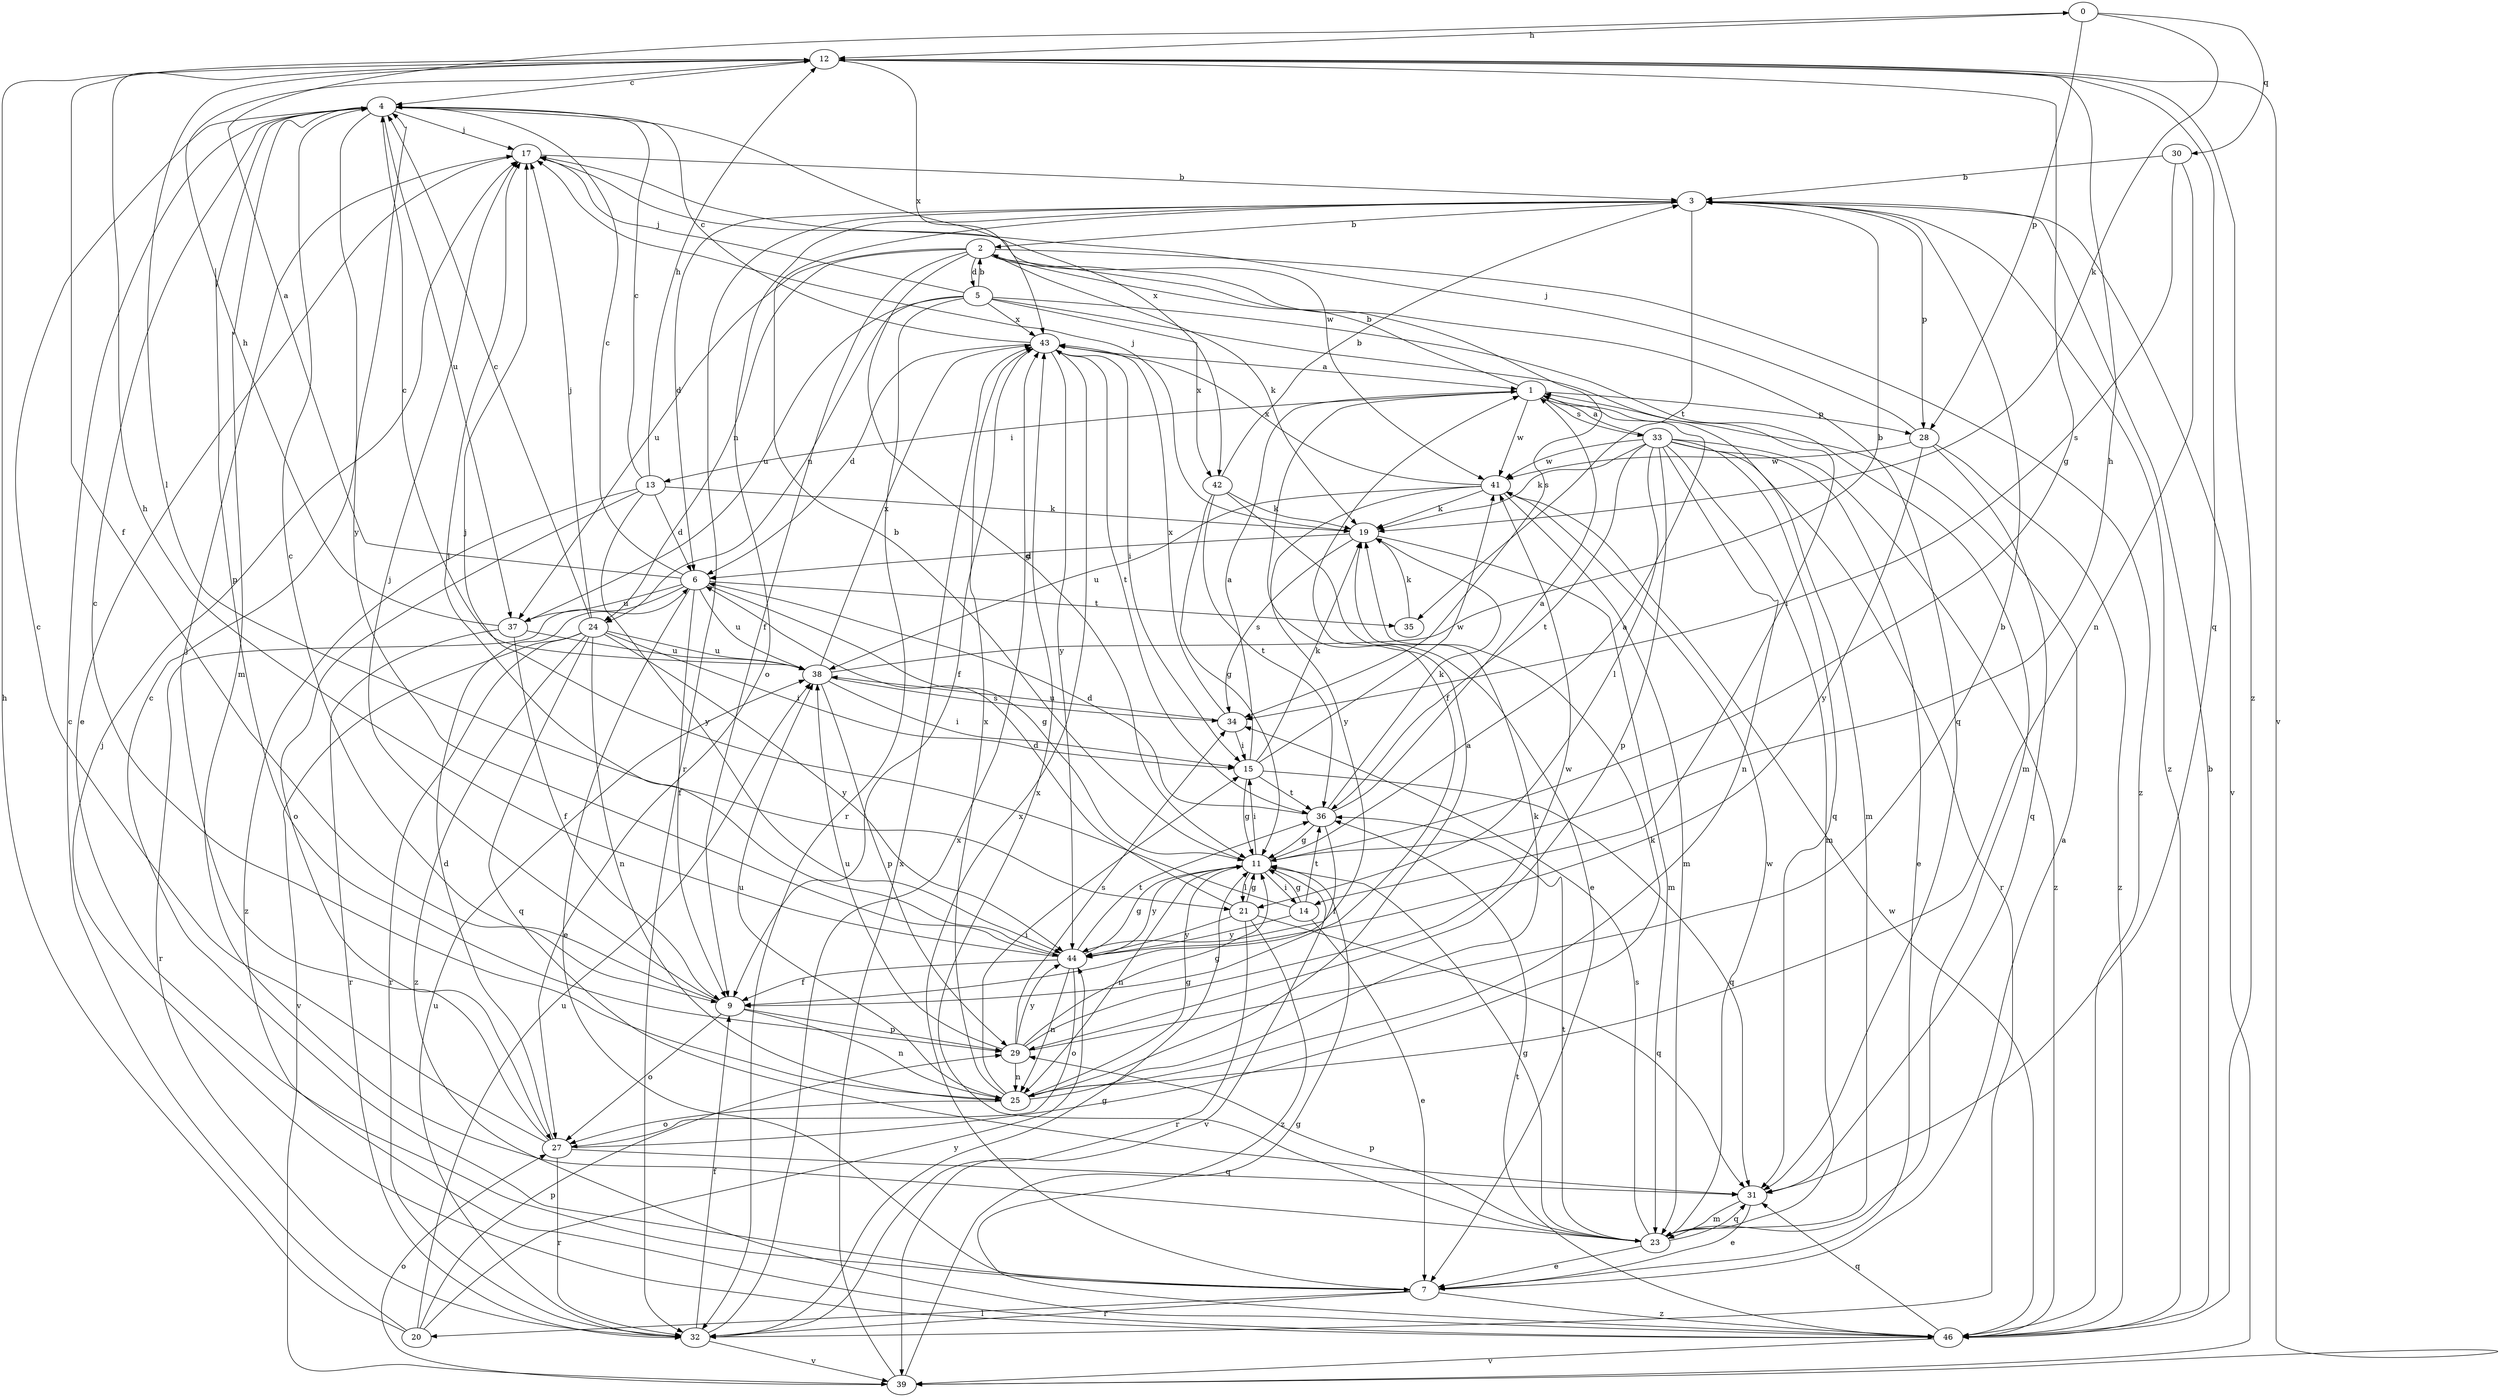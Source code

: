 strict digraph  {
0;
1;
2;
3;
4;
5;
6;
7;
9;
11;
12;
13;
14;
15;
17;
19;
20;
21;
23;
24;
25;
27;
28;
29;
30;
31;
32;
33;
34;
35;
36;
37;
38;
39;
41;
42;
43;
44;
46;
0 -> 12  [label=h];
0 -> 19  [label=k];
0 -> 28  [label=p];
0 -> 30  [label=q];
1 -> 2  [label=b];
1 -> 9  [label=f];
1 -> 13  [label=i];
1 -> 23  [label=m];
1 -> 28  [label=p];
1 -> 33  [label=s];
1 -> 41  [label=w];
2 -> 5  [label=d];
2 -> 9  [label=f];
2 -> 11  [label=g];
2 -> 19  [label=k];
2 -> 24  [label=n];
2 -> 31  [label=q];
2 -> 34  [label=s];
2 -> 37  [label=u];
2 -> 46  [label=z];
3 -> 2  [label=b];
3 -> 6  [label=d];
3 -> 27  [label=o];
3 -> 28  [label=p];
3 -> 32  [label=r];
3 -> 35  [label=t];
3 -> 39  [label=v];
3 -> 46  [label=z];
4 -> 17  [label=j];
4 -> 23  [label=m];
4 -> 29  [label=p];
4 -> 37  [label=u];
4 -> 42  [label=x];
4 -> 44  [label=y];
5 -> 2  [label=b];
5 -> 14  [label=i];
5 -> 17  [label=j];
5 -> 23  [label=m];
5 -> 24  [label=n];
5 -> 32  [label=r];
5 -> 37  [label=u];
5 -> 42  [label=x];
5 -> 43  [label=x];
6 -> 0  [label=a];
6 -> 4  [label=c];
6 -> 7  [label=e];
6 -> 9  [label=f];
6 -> 11  [label=g];
6 -> 32  [label=r];
6 -> 35  [label=t];
6 -> 37  [label=u];
6 -> 38  [label=u];
7 -> 1  [label=a];
7 -> 4  [label=c];
7 -> 20  [label=l];
7 -> 32  [label=r];
7 -> 43  [label=x];
7 -> 46  [label=z];
9 -> 4  [label=c];
9 -> 17  [label=j];
9 -> 25  [label=n];
9 -> 27  [label=o];
9 -> 29  [label=p];
11 -> 1  [label=a];
11 -> 3  [label=b];
11 -> 12  [label=h];
11 -> 14  [label=i];
11 -> 15  [label=i];
11 -> 21  [label=l];
11 -> 25  [label=n];
11 -> 39  [label=v];
11 -> 44  [label=y];
12 -> 4  [label=c];
12 -> 9  [label=f];
12 -> 11  [label=g];
12 -> 21  [label=l];
12 -> 31  [label=q];
12 -> 39  [label=v];
12 -> 43  [label=x];
12 -> 46  [label=z];
13 -> 4  [label=c];
13 -> 6  [label=d];
13 -> 12  [label=h];
13 -> 19  [label=k];
13 -> 27  [label=o];
13 -> 44  [label=y];
13 -> 46  [label=z];
14 -> 7  [label=e];
14 -> 11  [label=g];
14 -> 17  [label=j];
14 -> 36  [label=t];
14 -> 44  [label=y];
15 -> 1  [label=a];
15 -> 11  [label=g];
15 -> 19  [label=k];
15 -> 31  [label=q];
15 -> 36  [label=t];
15 -> 41  [label=w];
17 -> 3  [label=b];
17 -> 7  [label=e];
17 -> 41  [label=w];
19 -> 6  [label=d];
19 -> 17  [label=j];
19 -> 23  [label=m];
19 -> 34  [label=s];
20 -> 4  [label=c];
20 -> 12  [label=h];
20 -> 29  [label=p];
20 -> 38  [label=u];
20 -> 44  [label=y];
21 -> 6  [label=d];
21 -> 11  [label=g];
21 -> 31  [label=q];
21 -> 32  [label=r];
21 -> 44  [label=y];
21 -> 46  [label=z];
23 -> 7  [label=e];
23 -> 11  [label=g];
23 -> 29  [label=p];
23 -> 31  [label=q];
23 -> 34  [label=s];
23 -> 36  [label=t];
23 -> 41  [label=w];
23 -> 43  [label=x];
24 -> 4  [label=c];
24 -> 15  [label=i];
24 -> 17  [label=j];
24 -> 25  [label=n];
24 -> 31  [label=q];
24 -> 32  [label=r];
24 -> 38  [label=u];
24 -> 39  [label=v];
24 -> 44  [label=y];
24 -> 46  [label=z];
25 -> 1  [label=a];
25 -> 4  [label=c];
25 -> 11  [label=g];
25 -> 15  [label=i];
25 -> 19  [label=k];
25 -> 27  [label=o];
25 -> 38  [label=u];
25 -> 43  [label=x];
27 -> 4  [label=c];
27 -> 6  [label=d];
27 -> 17  [label=j];
27 -> 19  [label=k];
27 -> 31  [label=q];
27 -> 32  [label=r];
28 -> 17  [label=j];
28 -> 31  [label=q];
28 -> 41  [label=w];
28 -> 44  [label=y];
28 -> 46  [label=z];
29 -> 3  [label=b];
29 -> 11  [label=g];
29 -> 25  [label=n];
29 -> 34  [label=s];
29 -> 38  [label=u];
29 -> 41  [label=w];
29 -> 44  [label=y];
30 -> 3  [label=b];
30 -> 25  [label=n];
30 -> 34  [label=s];
31 -> 7  [label=e];
31 -> 23  [label=m];
32 -> 9  [label=f];
32 -> 11  [label=g];
32 -> 38  [label=u];
32 -> 39  [label=v];
32 -> 43  [label=x];
33 -> 1  [label=a];
33 -> 7  [label=e];
33 -> 19  [label=k];
33 -> 21  [label=l];
33 -> 23  [label=m];
33 -> 25  [label=n];
33 -> 29  [label=p];
33 -> 31  [label=q];
33 -> 32  [label=r];
33 -> 36  [label=t];
33 -> 41  [label=w];
33 -> 46  [label=z];
34 -> 15  [label=i];
34 -> 38  [label=u];
34 -> 43  [label=x];
35 -> 19  [label=k];
36 -> 1  [label=a];
36 -> 6  [label=d];
36 -> 9  [label=f];
36 -> 11  [label=g];
36 -> 19  [label=k];
37 -> 9  [label=f];
37 -> 12  [label=h];
37 -> 32  [label=r];
37 -> 38  [label=u];
38 -> 3  [label=b];
38 -> 4  [label=c];
38 -> 15  [label=i];
38 -> 29  [label=p];
38 -> 34  [label=s];
38 -> 43  [label=x];
39 -> 11  [label=g];
39 -> 27  [label=o];
39 -> 43  [label=x];
41 -> 19  [label=k];
41 -> 23  [label=m];
41 -> 38  [label=u];
41 -> 43  [label=x];
41 -> 44  [label=y];
42 -> 3  [label=b];
42 -> 7  [label=e];
42 -> 11  [label=g];
42 -> 19  [label=k];
42 -> 36  [label=t];
43 -> 1  [label=a];
43 -> 4  [label=c];
43 -> 6  [label=d];
43 -> 9  [label=f];
43 -> 15  [label=i];
43 -> 36  [label=t];
43 -> 44  [label=y];
44 -> 9  [label=f];
44 -> 11  [label=g];
44 -> 12  [label=h];
44 -> 17  [label=j];
44 -> 25  [label=n];
44 -> 27  [label=o];
44 -> 36  [label=t];
46 -> 3  [label=b];
46 -> 17  [label=j];
46 -> 31  [label=q];
46 -> 36  [label=t];
46 -> 39  [label=v];
46 -> 41  [label=w];
}

